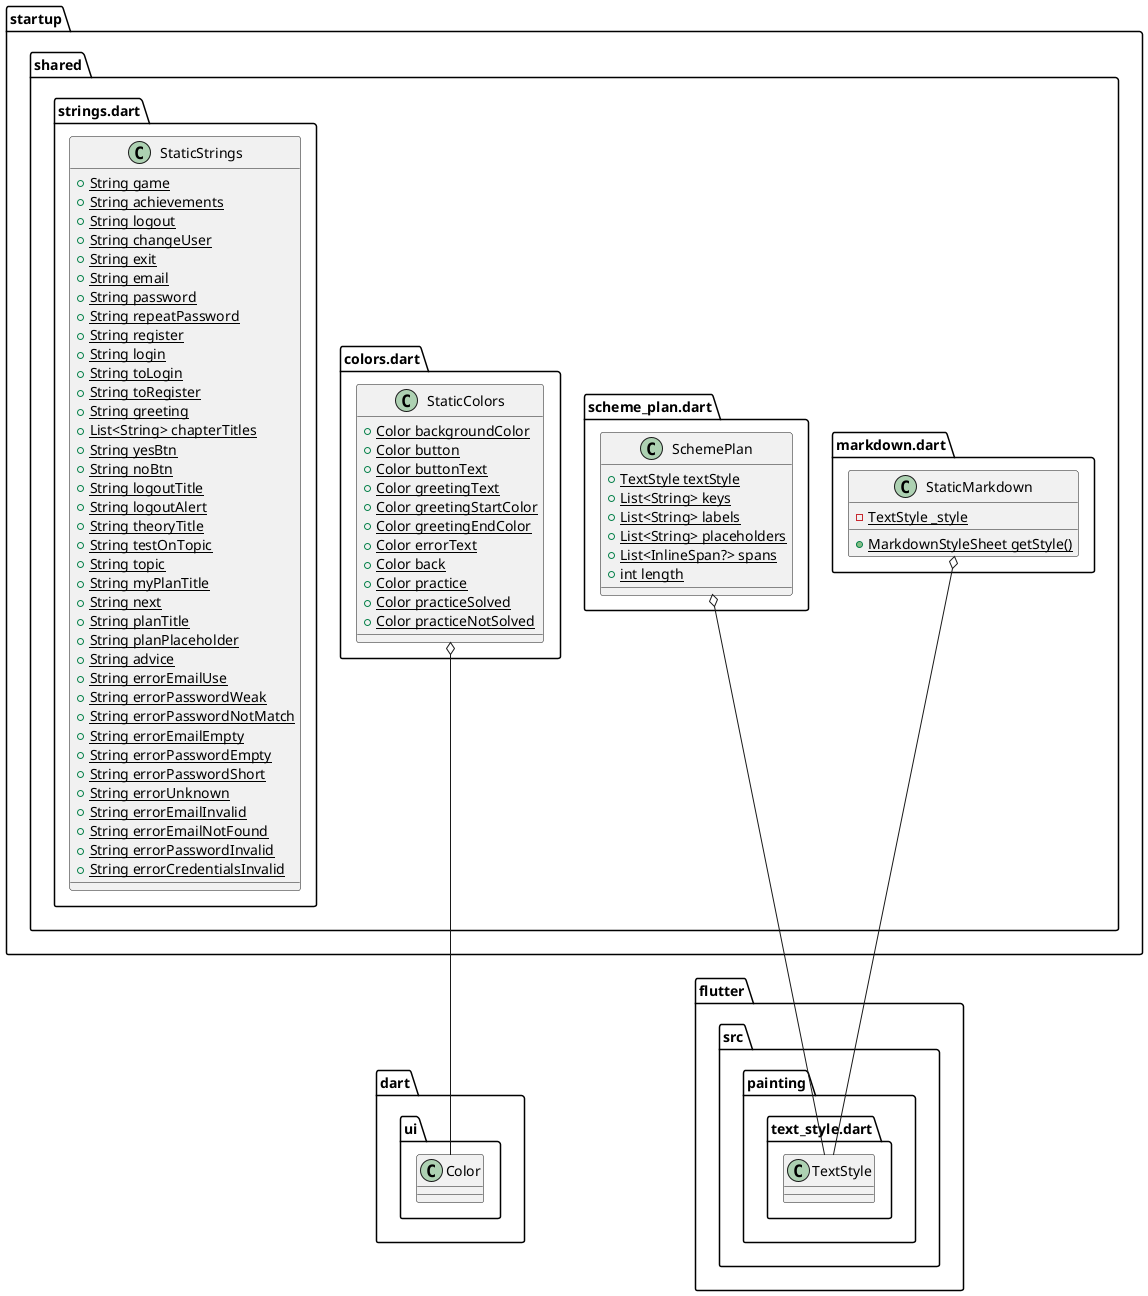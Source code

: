 @startuml
set namespaceSeparator ::

class "startup::shared::colors.dart::StaticColors" {
  {static} +Color backgroundColor
  {static} +Color button
  {static} +Color buttonText
  {static} +Color greetingText
  {static} +Color greetingStartColor
  {static} +Color greetingEndColor
  {static} +Color errorText
  {static} +Color back
  {static} +Color practice
  {static} +Color practiceSolved
  {static} +Color practiceNotSolved
}

"startup::shared::colors.dart::StaticColors" o-- "dart::ui::Color"

class "startup::shared::markdown.dart::StaticMarkdown" {
  {static} -TextStyle _style
  {static} +MarkdownStyleSheet getStyle()
}

"startup::shared::markdown.dart::StaticMarkdown" o-- "flutter::src::painting::text_style.dart::TextStyle"

class "startup::shared::scheme_plan.dart::SchemePlan" {
  {static} +TextStyle textStyle
  {static} +List<String> keys
  {static} +List<String> labels
  {static} +List<String> placeholders
  {static} +List<InlineSpan?> spans
  {static} +int length
}

"startup::shared::scheme_plan.dart::SchemePlan" o-- "flutter::src::painting::text_style.dart::TextStyle"

class "startup::shared::strings.dart::StaticStrings" {
  {static} +String game
  {static} +String achievements
  {static} +String logout
  {static} +String changeUser
  {static} +String exit
  {static} +String email
  {static} +String password
  {static} +String repeatPassword
  {static} +String register
  {static} +String login
  {static} +String toLogin
  {static} +String toRegister
  {static} +String greeting
  {static} +List<String> chapterTitles
  {static} +String yesBtn
  {static} +String noBtn
  {static} +String logoutTitle
  {static} +String logoutAlert
  {static} +String theoryTitle
  {static} +String testOnTopic
  {static} +String topic
  {static} +String myPlanTitle
  {static} +String next
  {static} +String planTitle
  {static} +String planPlaceholder
  {static} +String advice
  {static} +String errorEmailUse
  {static} +String errorPasswordWeak
  {static} +String errorPasswordNotMatch
  {static} +String errorEmailEmpty
  {static} +String errorPasswordEmpty
  {static} +String errorPasswordShort
  {static} +String errorUnknown
  {static} +String errorEmailInvalid
  {static} +String errorEmailNotFound
  {static} +String errorPasswordInvalid
  {static} +String errorCredentialsInvalid
}


@enduml